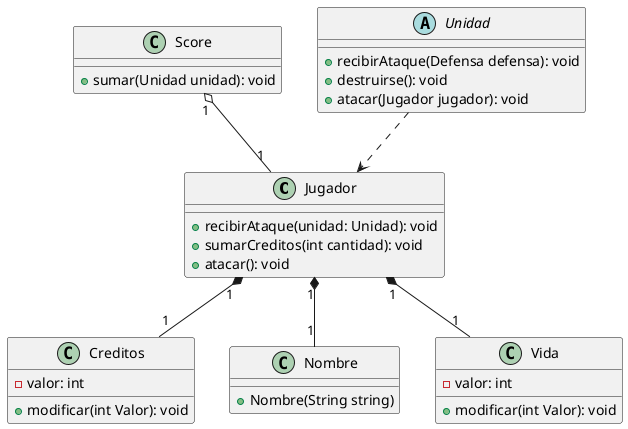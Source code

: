 @startuml
'https://plantuml.com/class-diagram

class Jugador {
    +recibirAtaque(unidad: Unidad): void
    +sumarCreditos(int cantidad): void
    +atacar(): void
}

class Creditos {
    -valor: int
    +modificar(int Valor): void
}

class Nombre {
    +Nombre(String string)
}

class Vida {
    -valor: int
    +modificar(int Valor): void
}

class Score {
    +sumar(Unidad unidad): void
}

abstract class Unidad {
    +recibirAtaque(Defensa defensa): void
    +destruirse(): void
    +atacar(Jugador jugador): void
}

Unidad ..> Jugador
Jugador "1" *-- "1" Creditos
Jugador "1" *-- "1" Nombre
Jugador "1" *-- "1" Vida
Score "1" o-- "1" Jugador

@enduml
